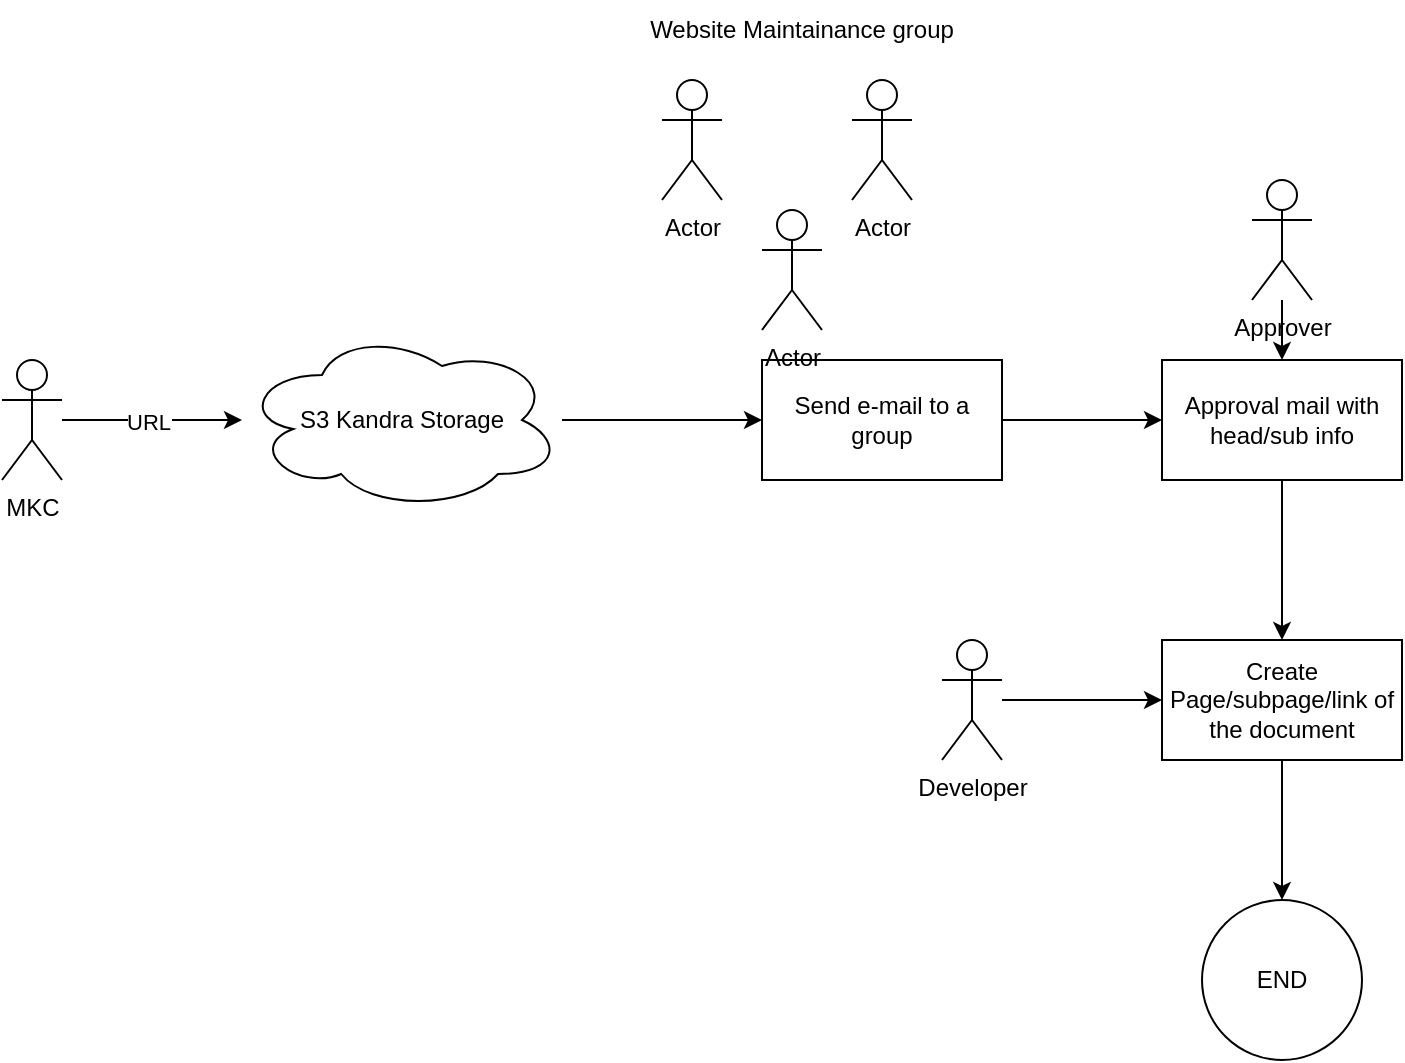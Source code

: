 <mxfile version="21.8.0" type="github">
  <diagram id="BnKN2QzgdD9f6Xm2rwWh" name="Page-1">
    <mxGraphModel dx="901" dy="546" grid="1" gridSize="10" guides="1" tooltips="1" connect="1" arrows="1" fold="1" page="1" pageScale="1" pageWidth="827" pageHeight="1169" math="0" shadow="0">
      <root>
        <mxCell id="0" />
        <mxCell id="1" parent="0" />
        <mxCell id="lcb-WT6afnCP31qYRkrr-3" style="edgeStyle=orthogonalEdgeStyle;rounded=0;orthogonalLoop=1;jettySize=auto;html=1;" edge="1" parent="1" source="lcb-WT6afnCP31qYRkrr-1" target="lcb-WT6afnCP31qYRkrr-2">
          <mxGeometry relative="1" as="geometry" />
        </mxCell>
        <mxCell id="lcb-WT6afnCP31qYRkrr-4" value="URL" style="edgeLabel;html=1;align=center;verticalAlign=middle;resizable=0;points=[];" vertex="1" connectable="0" parent="lcb-WT6afnCP31qYRkrr-3">
          <mxGeometry x="-0.044" y="-1" relative="1" as="geometry">
            <mxPoint as="offset" />
          </mxGeometry>
        </mxCell>
        <mxCell id="lcb-WT6afnCP31qYRkrr-1" value="MKC" style="shape=umlActor;verticalLabelPosition=bottom;verticalAlign=top;html=1;outlineConnect=0;" vertex="1" parent="1">
          <mxGeometry x="101" y="230" width="30" height="60" as="geometry" />
        </mxCell>
        <mxCell id="lcb-WT6afnCP31qYRkrr-6" value="" style="edgeStyle=orthogonalEdgeStyle;rounded=0;orthogonalLoop=1;jettySize=auto;html=1;" edge="1" parent="1" source="lcb-WT6afnCP31qYRkrr-2" target="lcb-WT6afnCP31qYRkrr-5">
          <mxGeometry relative="1" as="geometry" />
        </mxCell>
        <mxCell id="lcb-WT6afnCP31qYRkrr-2" value="S3 Kandra Storage" style="ellipse;shape=cloud;whiteSpace=wrap;html=1;" vertex="1" parent="1">
          <mxGeometry x="221" y="215" width="160" height="90" as="geometry" />
        </mxCell>
        <mxCell id="lcb-WT6afnCP31qYRkrr-12" value="" style="edgeStyle=orthogonalEdgeStyle;rounded=0;orthogonalLoop=1;jettySize=auto;html=1;" edge="1" parent="1" source="lcb-WT6afnCP31qYRkrr-5" target="lcb-WT6afnCP31qYRkrr-11">
          <mxGeometry relative="1" as="geometry" />
        </mxCell>
        <mxCell id="lcb-WT6afnCP31qYRkrr-5" value="Send e-mail to a group" style="whiteSpace=wrap;html=1;" vertex="1" parent="1">
          <mxGeometry x="481" y="230" width="120" height="60" as="geometry" />
        </mxCell>
        <mxCell id="lcb-WT6afnCP31qYRkrr-7" value="Actor" style="shape=umlActor;verticalLabelPosition=bottom;verticalAlign=top;html=1;outlineConnect=0;" vertex="1" parent="1">
          <mxGeometry x="431" y="90" width="30" height="60" as="geometry" />
        </mxCell>
        <mxCell id="lcb-WT6afnCP31qYRkrr-8" value="Actor" style="shape=umlActor;verticalLabelPosition=bottom;verticalAlign=top;html=1;outlineConnect=0;" vertex="1" parent="1">
          <mxGeometry x="526" y="90" width="30" height="60" as="geometry" />
        </mxCell>
        <mxCell id="lcb-WT6afnCP31qYRkrr-9" value="Actor" style="shape=umlActor;verticalLabelPosition=bottom;verticalAlign=top;html=1;outlineConnect=0;" vertex="1" parent="1">
          <mxGeometry x="481" y="155" width="30" height="60" as="geometry" />
        </mxCell>
        <mxCell id="lcb-WT6afnCP31qYRkrr-10" value="Website Maintainance group" style="text;html=1;strokeColor=none;fillColor=none;align=center;verticalAlign=middle;whiteSpace=wrap;rounded=0;" vertex="1" parent="1">
          <mxGeometry x="411" y="50" width="180" height="30" as="geometry" />
        </mxCell>
        <mxCell id="lcb-WT6afnCP31qYRkrr-14" value="" style="edgeStyle=orthogonalEdgeStyle;rounded=0;orthogonalLoop=1;jettySize=auto;html=1;" edge="1" parent="1" source="lcb-WT6afnCP31qYRkrr-11" target="lcb-WT6afnCP31qYRkrr-13">
          <mxGeometry relative="1" as="geometry" />
        </mxCell>
        <mxCell id="lcb-WT6afnCP31qYRkrr-11" value="Approval mail with head/sub info" style="whiteSpace=wrap;html=1;" vertex="1" parent="1">
          <mxGeometry x="681" y="230" width="120" height="60" as="geometry" />
        </mxCell>
        <mxCell id="lcb-WT6afnCP31qYRkrr-20" value="" style="edgeStyle=orthogonalEdgeStyle;rounded=0;orthogonalLoop=1;jettySize=auto;html=1;" edge="1" parent="1" source="lcb-WT6afnCP31qYRkrr-13" target="lcb-WT6afnCP31qYRkrr-19">
          <mxGeometry relative="1" as="geometry" />
        </mxCell>
        <mxCell id="lcb-WT6afnCP31qYRkrr-13" value="Create Page/subpage/link of the document" style="whiteSpace=wrap;html=1;" vertex="1" parent="1">
          <mxGeometry x="681" y="370" width="120" height="60" as="geometry" />
        </mxCell>
        <mxCell id="lcb-WT6afnCP31qYRkrr-18" style="edgeStyle=orthogonalEdgeStyle;rounded=0;orthogonalLoop=1;jettySize=auto;html=1;entryX=0;entryY=0.5;entryDx=0;entryDy=0;" edge="1" parent="1" source="lcb-WT6afnCP31qYRkrr-15" target="lcb-WT6afnCP31qYRkrr-13">
          <mxGeometry relative="1" as="geometry" />
        </mxCell>
        <mxCell id="lcb-WT6afnCP31qYRkrr-15" value="Developer" style="shape=umlActor;verticalLabelPosition=bottom;verticalAlign=top;html=1;outlineConnect=0;" vertex="1" parent="1">
          <mxGeometry x="571" y="370" width="30" height="60" as="geometry" />
        </mxCell>
        <mxCell id="lcb-WT6afnCP31qYRkrr-17" value="" style="edgeStyle=orthogonalEdgeStyle;rounded=0;orthogonalLoop=1;jettySize=auto;html=1;" edge="1" parent="1" source="lcb-WT6afnCP31qYRkrr-16" target="lcb-WT6afnCP31qYRkrr-11">
          <mxGeometry relative="1" as="geometry" />
        </mxCell>
        <mxCell id="lcb-WT6afnCP31qYRkrr-16" value="Approver" style="shape=umlActor;verticalLabelPosition=bottom;verticalAlign=top;html=1;outlineConnect=0;" vertex="1" parent="1">
          <mxGeometry x="726" y="140" width="30" height="60" as="geometry" />
        </mxCell>
        <mxCell id="lcb-WT6afnCP31qYRkrr-19" value="END" style="ellipse;whiteSpace=wrap;html=1;" vertex="1" parent="1">
          <mxGeometry x="701" y="500" width="80" height="80" as="geometry" />
        </mxCell>
      </root>
    </mxGraphModel>
  </diagram>
</mxfile>
